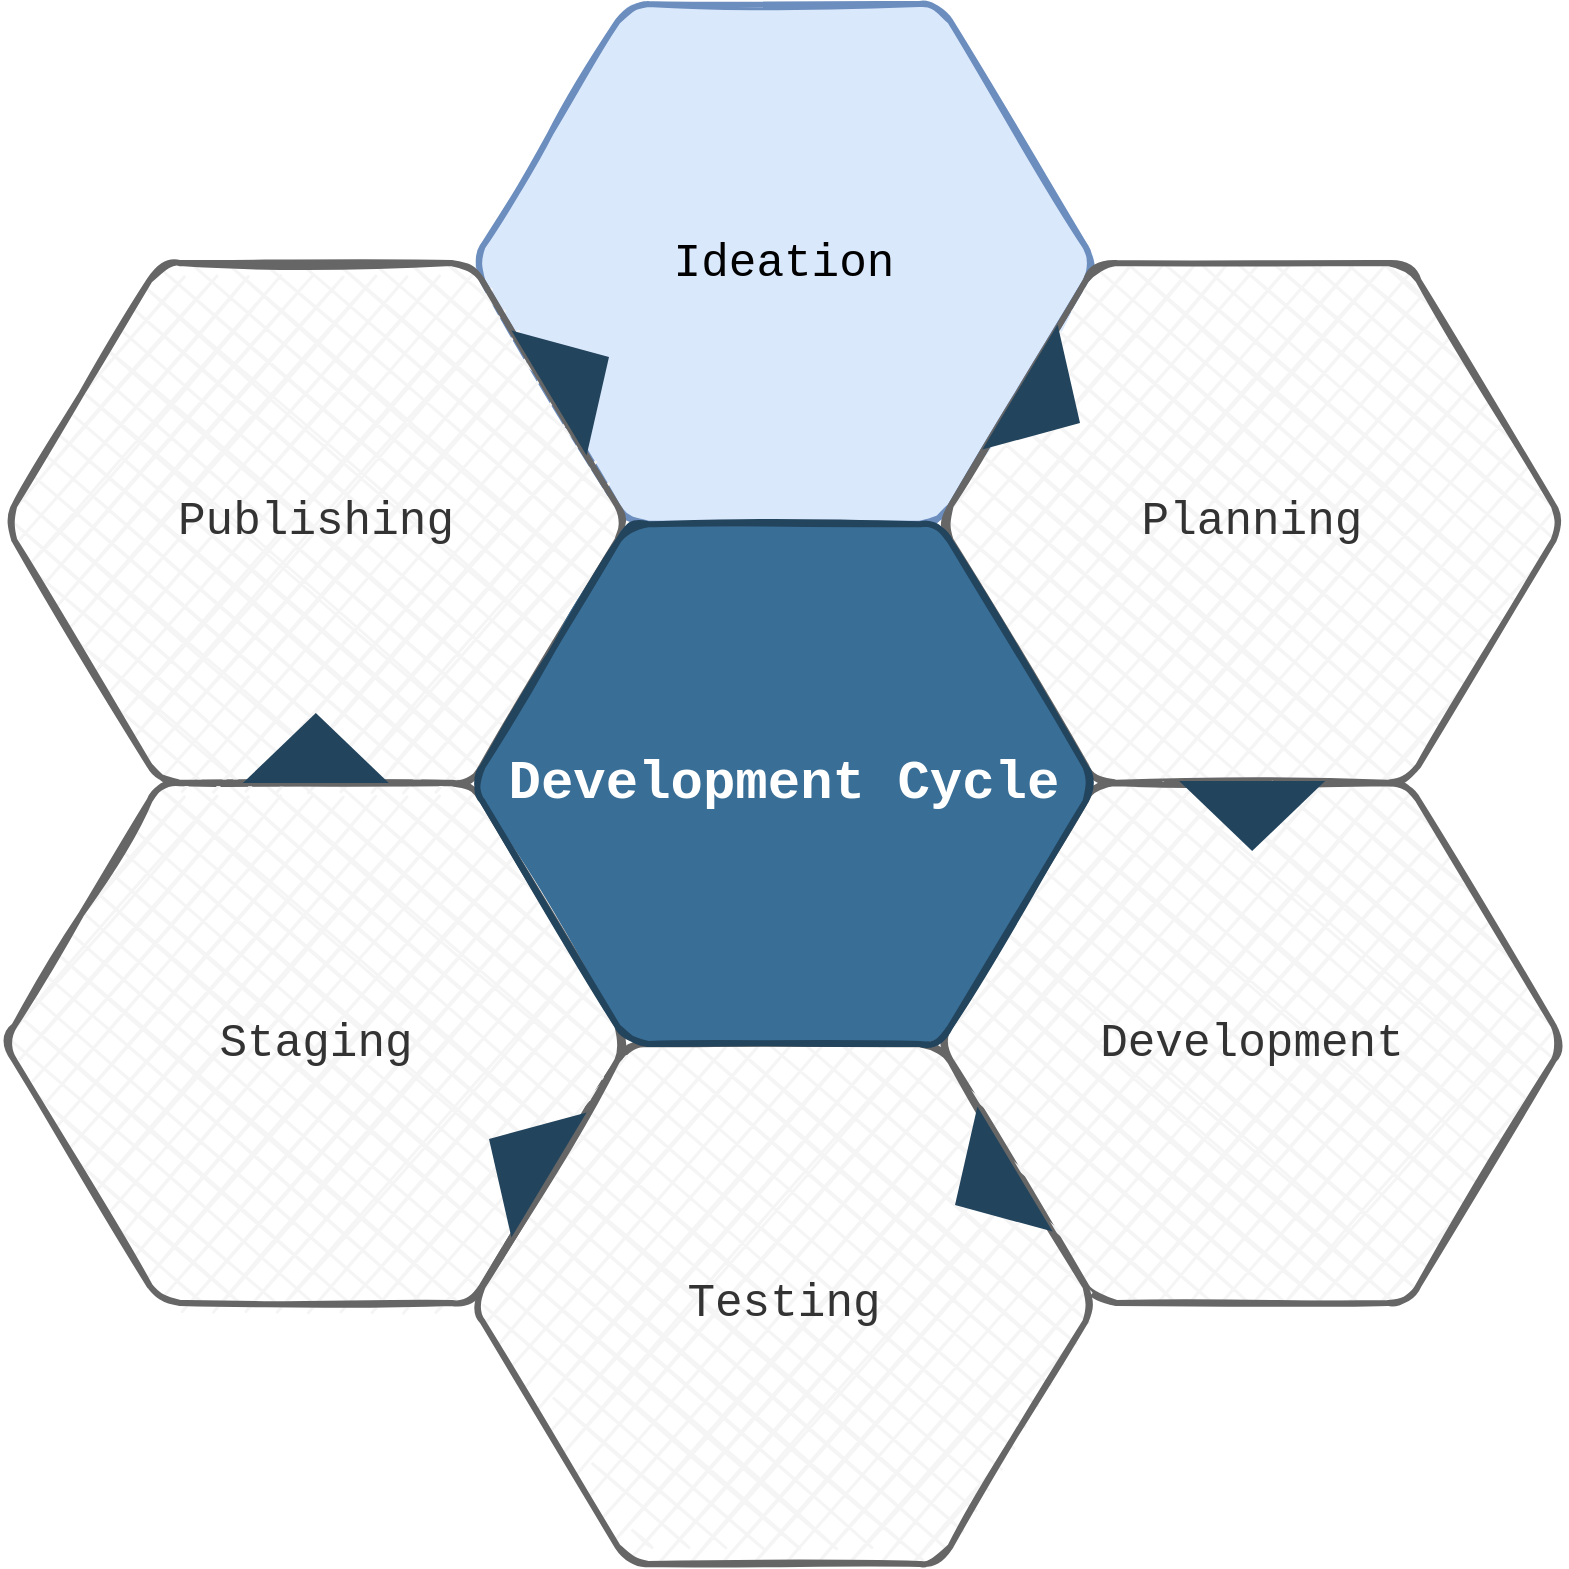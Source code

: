 <mxfile version="14.6.6" type="device"><diagram name="Page-1" id="12e1b939-464a-85fe-373e-61e167be1490"><mxGraphModel dx="870" dy="595" grid="1" gridSize="10" guides="1" tooltips="1" connect="1" arrows="1" fold="1" page="1" pageScale="1.5" pageWidth="1169" pageHeight="826" background="#ffffff" math="0" shadow="0"><root><mxCell id="0"/><mxCell id="1" parent="0"/><mxCell id="if3knI_55-Nzz3eDUWVv-2" value="" style="triangle;whiteSpace=wrap;html=1;shadow=0;labelBackgroundColor=none;strokeColor=none;fillColor=#FFFFFF;fontFamily=Helvetica;fontSize=17;fontColor=#23445d;align=center;rotation=90;gradientColor=none;flipV=1;flipH=1;opacity=20;" vertex="1" parent="1"><mxGeometry x="335" y="698" width="72" height="152" as="geometry"/></mxCell><mxCell id="if3knI_55-Nzz3eDUWVv-3" value="&lt;font style=&quot;font-size: 23px&quot;&gt;Ideation&lt;/font&gt;" style="shape=hexagon;perimeter=hexagonPerimeter2;whiteSpace=wrap;html=1;shadow=0;labelBackgroundColor=none;strokeColor=#6c8ebf;fillColor=#dae8fc;fontFamily=Courier New;fontSize=23;align=center;strokeWidth=3;sketch=1;rounded=1;fillStyle=solid;" vertex="1" parent="1"><mxGeometry x="454.079" y="420" width="311.842" height="259.868" as="geometry"/></mxCell><mxCell id="if3knI_55-Nzz3eDUWVv-4" value="&lt;font style=&quot;font-size: 23px&quot;&gt;Planning&lt;/font&gt;" style="shape=hexagon;perimeter=hexagonPerimeter2;whiteSpace=wrap;html=1;shadow=0;labelBackgroundColor=none;fontFamily=Courier New;fontSize=23;align=center;strokeWidth=3;sketch=1;rounded=1;fillColor=#f5f5f5;strokeColor=#666666;fontColor=#333333;fillStyle=cross-hatch;" vertex="1" parent="1"><mxGeometry x="688.158" y="549.533" width="311.842" height="259.868" as="geometry"/></mxCell><mxCell id="if3knI_55-Nzz3eDUWVv-5" value="&lt;font style=&quot;font-size: 23px&quot;&gt;Development&lt;/font&gt;" style="shape=hexagon;perimeter=hexagonPerimeter2;whiteSpace=wrap;html=1;shadow=0;labelBackgroundColor=none;strokeColor=#666666;fillColor=#f5f5f5;fontFamily=Courier New;fontSize=23;fontColor=#333333;align=center;strokeWidth=3;sketch=1;rounded=1;fillStyle=cross-hatch;" vertex="1" parent="1"><mxGeometry x="688.158" y="809.599" width="311.842" height="259.868" as="geometry"/></mxCell><mxCell id="if3knI_55-Nzz3eDUWVv-6" value="&lt;font style=&quot;font-size: 23px&quot;&gt;Testing&lt;/font&gt;" style="shape=hexagon;perimeter=hexagonPerimeter2;whiteSpace=wrap;html=1;shadow=0;labelBackgroundColor=none;strokeColor=#666666;fillColor=#f5f5f5;fontFamily=Courier New;fontSize=23;fontColor=#333333;align=center;strokeWidth=3;sketch=1;rounded=1;fillStyle=cross-hatch;" vertex="1" parent="1"><mxGeometry x="454.079" y="940.132" width="311.842" height="259.868" as="geometry"/></mxCell><mxCell id="if3knI_55-Nzz3eDUWVv-7" value="&lt;font style=&quot;font-size: 23px&quot;&gt;Staging&lt;/font&gt;" style="shape=hexagon;perimeter=hexagonPerimeter2;whiteSpace=wrap;html=1;shadow=0;labelBackgroundColor=none;strokeColor=#666666;fillColor=#f5f5f5;fontFamily=Courier New;fontSize=23;fontColor=#333333;align=center;strokeWidth=3;sketch=1;rounded=1;fillStyle=cross-hatch;" vertex="1" parent="1"><mxGeometry x="220" y="809.599" width="311.842" height="259.868" as="geometry"/></mxCell><mxCell id="if3knI_55-Nzz3eDUWVv-8" value="&lt;font style=&quot;font-size: 23px&quot;&gt;Publishing&lt;/font&gt;" style="shape=hexagon;perimeter=hexagonPerimeter2;whiteSpace=wrap;html=1;shadow=0;labelBackgroundColor=none;strokeColor=#666666;fillColor=#f5f5f5;fontFamily=Courier New;fontSize=23;fontColor=#333333;align=center;strokeWidth=3;sketch=1;rounded=1;fillStyle=cross-hatch;" vertex="1" parent="1"><mxGeometry x="220.0" y="549.533" width="311.842" height="259.868" as="geometry"/></mxCell><mxCell id="if3knI_55-Nzz3eDUWVv-9" value="" style="triangle;whiteSpace=wrap;html=1;shadow=0;labelBackgroundColor=none;strokeColor=none;fillColor=#23445D;fontFamily=Helvetica;fontSize=17;fontColor=#23445d;align=center;rotation=31;gradientColor=none;strokeWidth=3;" vertex="1" parent="1"><mxGeometry x="725.5" y="584" width="35" height="73" as="geometry"/></mxCell><mxCell id="if3knI_55-Nzz3eDUWVv-10" value="" style="triangle;whiteSpace=wrap;html=1;shadow=0;labelBackgroundColor=none;strokeColor=none;fillColor=#23445D;fontFamily=Helvetica;fontSize=17;fontColor=#23445d;align=center;rotation=31;gradientColor=none;flipH=1;strokeWidth=3;" vertex="1" parent="1"><mxGeometry x="460" y="960.0" width="35" height="73" as="geometry"/></mxCell><mxCell id="if3knI_55-Nzz3eDUWVv-11" value="" style="triangle;whiteSpace=wrap;html=1;shadow=0;labelBackgroundColor=none;strokeColor=none;fillColor=#23445D;fontFamily=Helvetica;fontSize=17;fontColor=#23445d;align=center;rotation=329;gradientColor=none;strokeWidth=3;" vertex="1" parent="1"><mxGeometry x="490" y="569" width="35" height="73" as="geometry"/></mxCell><mxCell id="if3knI_55-Nzz3eDUWVv-12" value="" style="triangle;whiteSpace=wrap;html=1;shadow=0;labelBackgroundColor=none;strokeColor=none;fillColor=#23445D;fontFamily=Helvetica;fontSize=17;fontColor=#23445d;align=center;rotation=329;gradientColor=none;flipH=1;strokeWidth=3;" vertex="1" parent="1"><mxGeometry x="693" y="975.0" width="35" height="73" as="geometry"/></mxCell><mxCell id="if3knI_55-Nzz3eDUWVv-13" value="" style="triangle;whiteSpace=wrap;html=1;shadow=0;labelBackgroundColor=none;strokeColor=none;fillColor=#23445D;fontFamily=Helvetica;fontSize=17;fontColor=#23445d;align=center;rotation=90;gradientColor=none;strokeWidth=3;" vertex="1" parent="1"><mxGeometry x="826.579" y="789.5" width="35" height="73" as="geometry"/></mxCell><mxCell id="if3knI_55-Nzz3eDUWVv-14" value="" style="triangle;whiteSpace=wrap;html=1;shadow=0;labelBackgroundColor=none;strokeColor=none;fillColor=#23445D;fontFamily=Helvetica;fontSize=17;fontColor=#23445d;align=center;rotation=90;gradientColor=none;flipH=1;strokeWidth=3;" vertex="1" parent="1"><mxGeometry x="358.421" y="755.5" width="35" height="73" as="geometry"/></mxCell><mxCell id="if3knI_55-Nzz3eDUWVv-1" value="&lt;font color=&quot;#ffffff&quot; style=&quot;font-size: 27px;&quot;&gt;&lt;span style=&quot;font-size: 27px;&quot;&gt;&lt;b style=&quot;font-size: 27px;&quot;&gt;Development Cycle&lt;/b&gt;&lt;/span&gt;&lt;/font&gt;" style="shape=hexagon;perimeter=hexagonPerimeter2;whiteSpace=wrap;html=1;shadow=0;labelBackgroundColor=none;strokeColor=#23445D;gradientColor=none;fontFamily=Courier New;fontSize=27;fontColor=#23445d;align=center;strokeWidth=3;fillColor=#396E96;sketch=1;rounded=1;fillStyle=solid;" vertex="1" parent="1"><mxGeometry x="454.079" y="680.132" width="311.842" height="259.868" as="geometry"/></mxCell></root></mxGraphModel></diagram></mxfile>